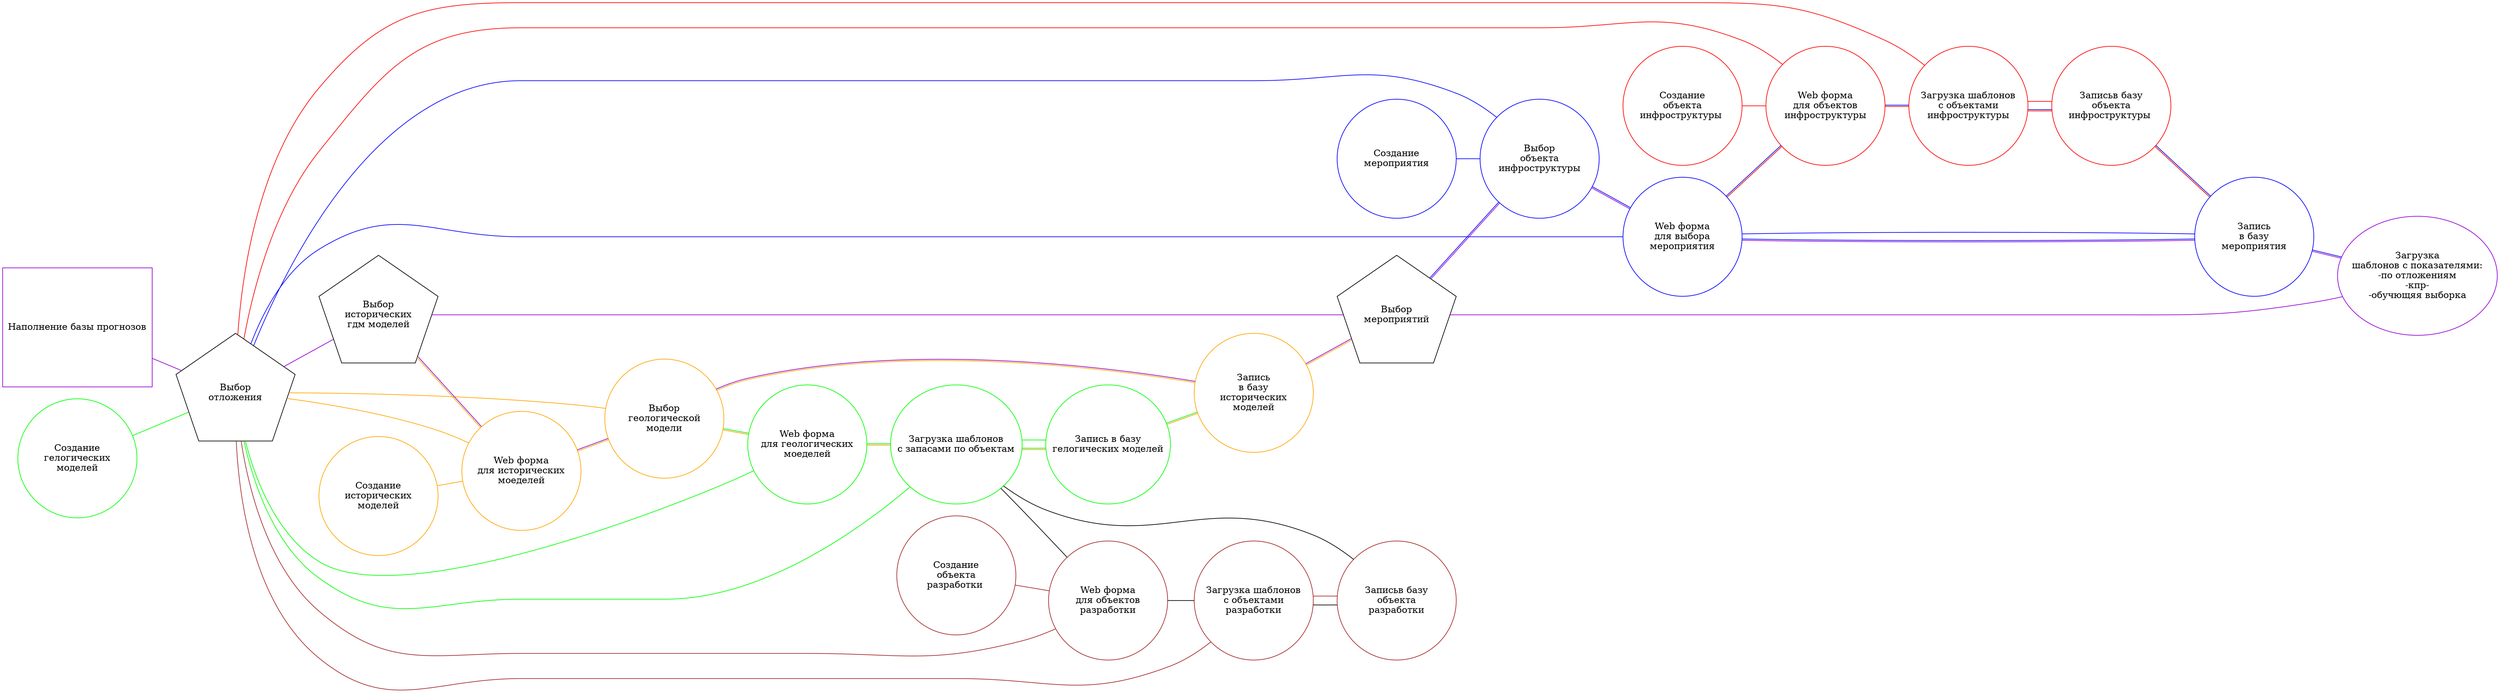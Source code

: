 digraph root {
    fontname="Arial"
    edge [dir=none]
    graph [center=1 rankdir=LR]
    node [width=2.5 height=2.5]
    main_1 [label="Наполнение базы прогнозов" shape="box" color=darkviolet]
    main_2 [label="Выбор\nотложения" shape="pentagon"]
    main_3 [label="Выбор\nисторических\nгдм моделей" shape="pentagon"]
    main_4 [label="Выбор\nмероприятий" shape="pentagon"]
    main_5 [label="Загрузка\nшаблонов c показателями:\n-по отложениям\n-кпр-\n-обучющяя выборка" color=darkviolet]

    main_1 -> main_2 [color=darkviolet]
    main_2 -> main_3 [color=darkviolet]
    //если исторической модели нет
    main_3 -> hist_1 [color="orange:darkviolet"]
    hist_1 -> hist_2 [color="orange:darkviolet"]
    hist_2 -> hist_3 [color="orange:darkviolet"]
    hist_3 -> main_4 [color="orange:darkviolet"]
    //
    main_3 -> main_4 [color=darkviolet]
    //если нет мероприятия
    main_4 -> event_1 [color="darkviolet:blue"]
    event_1 -> event_2 [color="darkviolet:blue"]
    event_2 -> event_3 [color="darkviolet:blue"]
    event_3 -> main_5 [color="darkviolet:blue"]
    //
    main_4 -> main_5 [color=darkviolet]


    
    hist_0 [label = "Создание\nисторических\nмоделей" color=orange]
    hist_1 [label = "Web форма\nдля исторических\nмоеделей" color=orange]
    hist_2 [label = "Выбор\nгеологической\nмодели" color=orange]
    hist_3 [label = "Запись\nв базу\nисторических\nмоделей" color=orange]

    hist_0 -> hist_1 [color="orange"]
    hist_1 -> main_2 [color="orange"]
    main_2 -> hist_2  [color="orange"]
    //если геологических моделей нет
    hist_2 -> geo_1 [color="orange:green"]
    geo_1 -> geo_2 [color="orange:green"]
    geo_2 -> geo_3 [color="orange:green"]
    geo_3 -> hist_3 [color="orange:green"]

    geo_0 [label = "Создание\nгелогических\nмоделей" color=green]
    geo_1 [label = "Web форма\nдля геологических\nмоеделей" color=green]
    geo_2 [label = "Загрузка шаблонов\nc запасами по объектам" color=green]
    geo_3 [label = "Запись в базу\nгелогических моделей" color=green]

    geo_0 -> main_2  [color="green"]
    main_2 -> geo_1 [color="green"]
    main_2 ->geo_2  [color="green"]
    //если нет объекта разработки
    geo_2 -> obj_1
    obj_1 -> obj_2
    obj_2 -> obj_3
    obj_3 -> geo_2
    //
    geo_2 -> geo_3  [color="green"] 

    event_0 [label = "Создание\nмероприятия" color=blue]
    event_1 [label = "Выбор\nобъекта\nинфроструктуры" color=blue]
    event_2 [label = "Web форма\nдля выбора\nмероприятия" color=blue]
    event_3 [label = "Запись\nв базу\nмероприятия" color=blue]
    
    event_0 -> event_1[color="blue"]
    event_1 -> main_2 [color="blue"]
    main_2 ->  event_2[color="blue"]
    //если нет объекта инфроструктуры
    event_2 -> infr_1 [color="red:blue"]
    infr_1 -> infr_2 [color="red:blue"]
    infr_2 -> infr_3 [color="red:blue"]
    infr_3 -> event_3 [color="red:blue"]
    //

    event_2 -> event_3[color="blue"] 

    infr_0 [label = "Создание\nобъекта\nинфроструктуры " color=red]
    infr_1 [label = "Web форма\nдля объектов\nинфроструктуры" color=red]
    infr_2 [label="Загрузка шаблонов\nc объектами\nинфроструктуры" color=red ]
    infr_3 [label = "Запись\в базу\nобъекта\nинфроструктуры " color=red]
    
    infr_0 -> infr_1 [color="red"]
    infr_1 -> main_2 [color="red"]
    main_2 -> infr_2 [color="red"]
    infr_2 -> infr_3 [color="red"]
    
    obj_0 [label = "Создание\nобъекта\nразработки " color=brown]
    obj_1 [label = "Web форма\nдля объектов\nразработки" color=brown]
    obj_2 [label="Загрузка шаблонов\nc объектами\nразработки" color=brown]
    obj_3 [label = "Запись\в базу\nобъекта\nразработки" color=brown]

    obj_0 -> obj_1 [color="brown"]
    obj_1 -> main_2 [color="brown"]
    main_2 -> obj_2 [color="brown"]
    obj_2 -> obj_3 [color="brown"]
}

